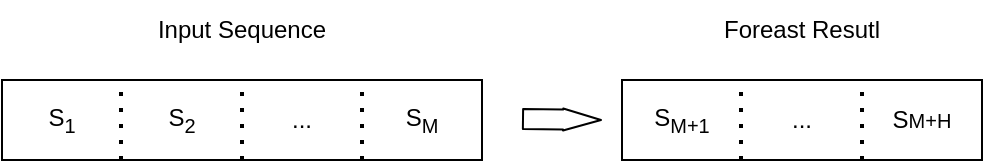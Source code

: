 <mxfile>
    <diagram id="0p-8TezGZkiJY9AODrsE" name="第 1 页">
        <mxGraphModel dx="625" dy="617" grid="1" gridSize="10" guides="1" tooltips="1" connect="1" arrows="1" fold="1" page="1" pageScale="1" pageWidth="3300" pageHeight="4681" math="0" shadow="0">
            <root>
                <mxCell id="0"/>
                <mxCell id="1" parent="0"/>
                <mxCell id="3" value="" style="rounded=0;whiteSpace=wrap;html=1;" parent="1" vertex="1">
                    <mxGeometry x="100" y="360" width="240" height="40" as="geometry"/>
                </mxCell>
                <mxCell id="4" value="" style="endArrow=none;dashed=1;html=1;dashPattern=1 3;strokeWidth=2;" parent="1" edge="1">
                    <mxGeometry width="50" height="50" relative="1" as="geometry">
                        <mxPoint x="159.5" y="400" as="sourcePoint"/>
                        <mxPoint x="159.5" y="360" as="targetPoint"/>
                    </mxGeometry>
                </mxCell>
                <mxCell id="5" value="" style="endArrow=none;dashed=1;html=1;dashPattern=1 3;strokeWidth=2;" parent="1" edge="1">
                    <mxGeometry width="50" height="50" relative="1" as="geometry">
                        <mxPoint x="220" y="400" as="sourcePoint"/>
                        <mxPoint x="220" y="360" as="targetPoint"/>
                    </mxGeometry>
                </mxCell>
                <mxCell id="6" value="S&lt;sub&gt;1&lt;/sub&gt;" style="text;html=1;strokeColor=none;fillColor=none;align=center;verticalAlign=middle;whiteSpace=wrap;rounded=0;" parent="1" vertex="1">
                    <mxGeometry x="100" y="365" width="60" height="30" as="geometry"/>
                </mxCell>
                <mxCell id="7" value="S&lt;sub&gt;2&lt;/sub&gt;" style="text;html=1;strokeColor=none;fillColor=none;align=center;verticalAlign=middle;whiteSpace=wrap;rounded=0;" parent="1" vertex="1">
                    <mxGeometry x="160" y="365" width="60" height="30" as="geometry"/>
                </mxCell>
                <mxCell id="8" value="" style="endArrow=none;dashed=1;html=1;dashPattern=1 3;strokeWidth=2;" parent="1" edge="1">
                    <mxGeometry width="50" height="50" relative="1" as="geometry">
                        <mxPoint x="280" y="400" as="sourcePoint"/>
                        <mxPoint x="280" y="360" as="targetPoint"/>
                    </mxGeometry>
                </mxCell>
                <mxCell id="10" value="..." style="text;html=1;strokeColor=none;fillColor=none;align=center;verticalAlign=middle;whiteSpace=wrap;rounded=0;" parent="1" vertex="1">
                    <mxGeometry x="220" y="365" width="60" height="30" as="geometry"/>
                </mxCell>
                <mxCell id="11" value="S&lt;sub&gt;M&lt;/sub&gt;" style="text;html=1;strokeColor=none;fillColor=none;align=center;verticalAlign=middle;whiteSpace=wrap;rounded=0;" parent="1" vertex="1">
                    <mxGeometry x="280" y="365" width="60" height="30" as="geometry"/>
                </mxCell>
                <mxCell id="13" value="" style="shape=flexArrow;endArrow=classic;html=1;endWidth=0;endSize=5.98;" parent="1" edge="1">
                    <mxGeometry width="50" height="50" relative="1" as="geometry">
                        <mxPoint x="360" y="379.5" as="sourcePoint"/>
                        <mxPoint x="400" y="380" as="targetPoint"/>
                    </mxGeometry>
                </mxCell>
                <mxCell id="14" value="" style="rounded=0;whiteSpace=wrap;html=1;" parent="1" vertex="1">
                    <mxGeometry x="410" y="360" width="180" height="40" as="geometry"/>
                </mxCell>
                <mxCell id="15" value="" style="endArrow=none;dashed=1;html=1;dashPattern=1 3;strokeWidth=2;" parent="1" edge="1">
                    <mxGeometry width="50" height="50" relative="1" as="geometry">
                        <mxPoint x="469.5" y="400" as="sourcePoint"/>
                        <mxPoint x="469.5" y="360" as="targetPoint"/>
                    </mxGeometry>
                </mxCell>
                <mxCell id="16" value="" style="endArrow=none;dashed=1;html=1;dashPattern=1 3;strokeWidth=2;" parent="1" edge="1">
                    <mxGeometry width="50" height="50" relative="1" as="geometry">
                        <mxPoint x="530" y="400" as="sourcePoint"/>
                        <mxPoint x="530" y="360" as="targetPoint"/>
                    </mxGeometry>
                </mxCell>
                <mxCell id="17" value="S&lt;sub&gt;M+1&lt;/sub&gt;" style="text;html=1;strokeColor=none;fillColor=none;align=center;verticalAlign=middle;whiteSpace=wrap;rounded=0;" parent="1" vertex="1">
                    <mxGeometry x="410" y="365" width="60" height="30" as="geometry"/>
                </mxCell>
                <mxCell id="20" value="..." style="text;html=1;strokeColor=none;fillColor=none;align=center;verticalAlign=middle;whiteSpace=wrap;rounded=0;" parent="1" vertex="1">
                    <mxGeometry x="470" y="365" width="60" height="30" as="geometry"/>
                </mxCell>
                <mxCell id="21" value="S&lt;span style=&quot;font-size: 10px;&quot;&gt;M+H&lt;/span&gt;" style="text;html=1;strokeColor=none;fillColor=none;align=center;verticalAlign=middle;whiteSpace=wrap;rounded=0;" parent="1" vertex="1">
                    <mxGeometry x="530" y="365" width="60" height="30" as="geometry"/>
                </mxCell>
                <mxCell id="22" value="Input Sequence" style="text;html=1;strokeColor=none;fillColor=none;align=center;verticalAlign=middle;whiteSpace=wrap;rounded=0;" vertex="1" parent="1">
                    <mxGeometry x="170" y="320" width="100" height="30" as="geometry"/>
                </mxCell>
                <mxCell id="23" value="Foreast Resutl" style="text;html=1;strokeColor=none;fillColor=none;align=center;verticalAlign=middle;whiteSpace=wrap;rounded=0;" vertex="1" parent="1">
                    <mxGeometry x="450" y="320" width="100" height="30" as="geometry"/>
                </mxCell>
            </root>
        </mxGraphModel>
    </diagram>
</mxfile>